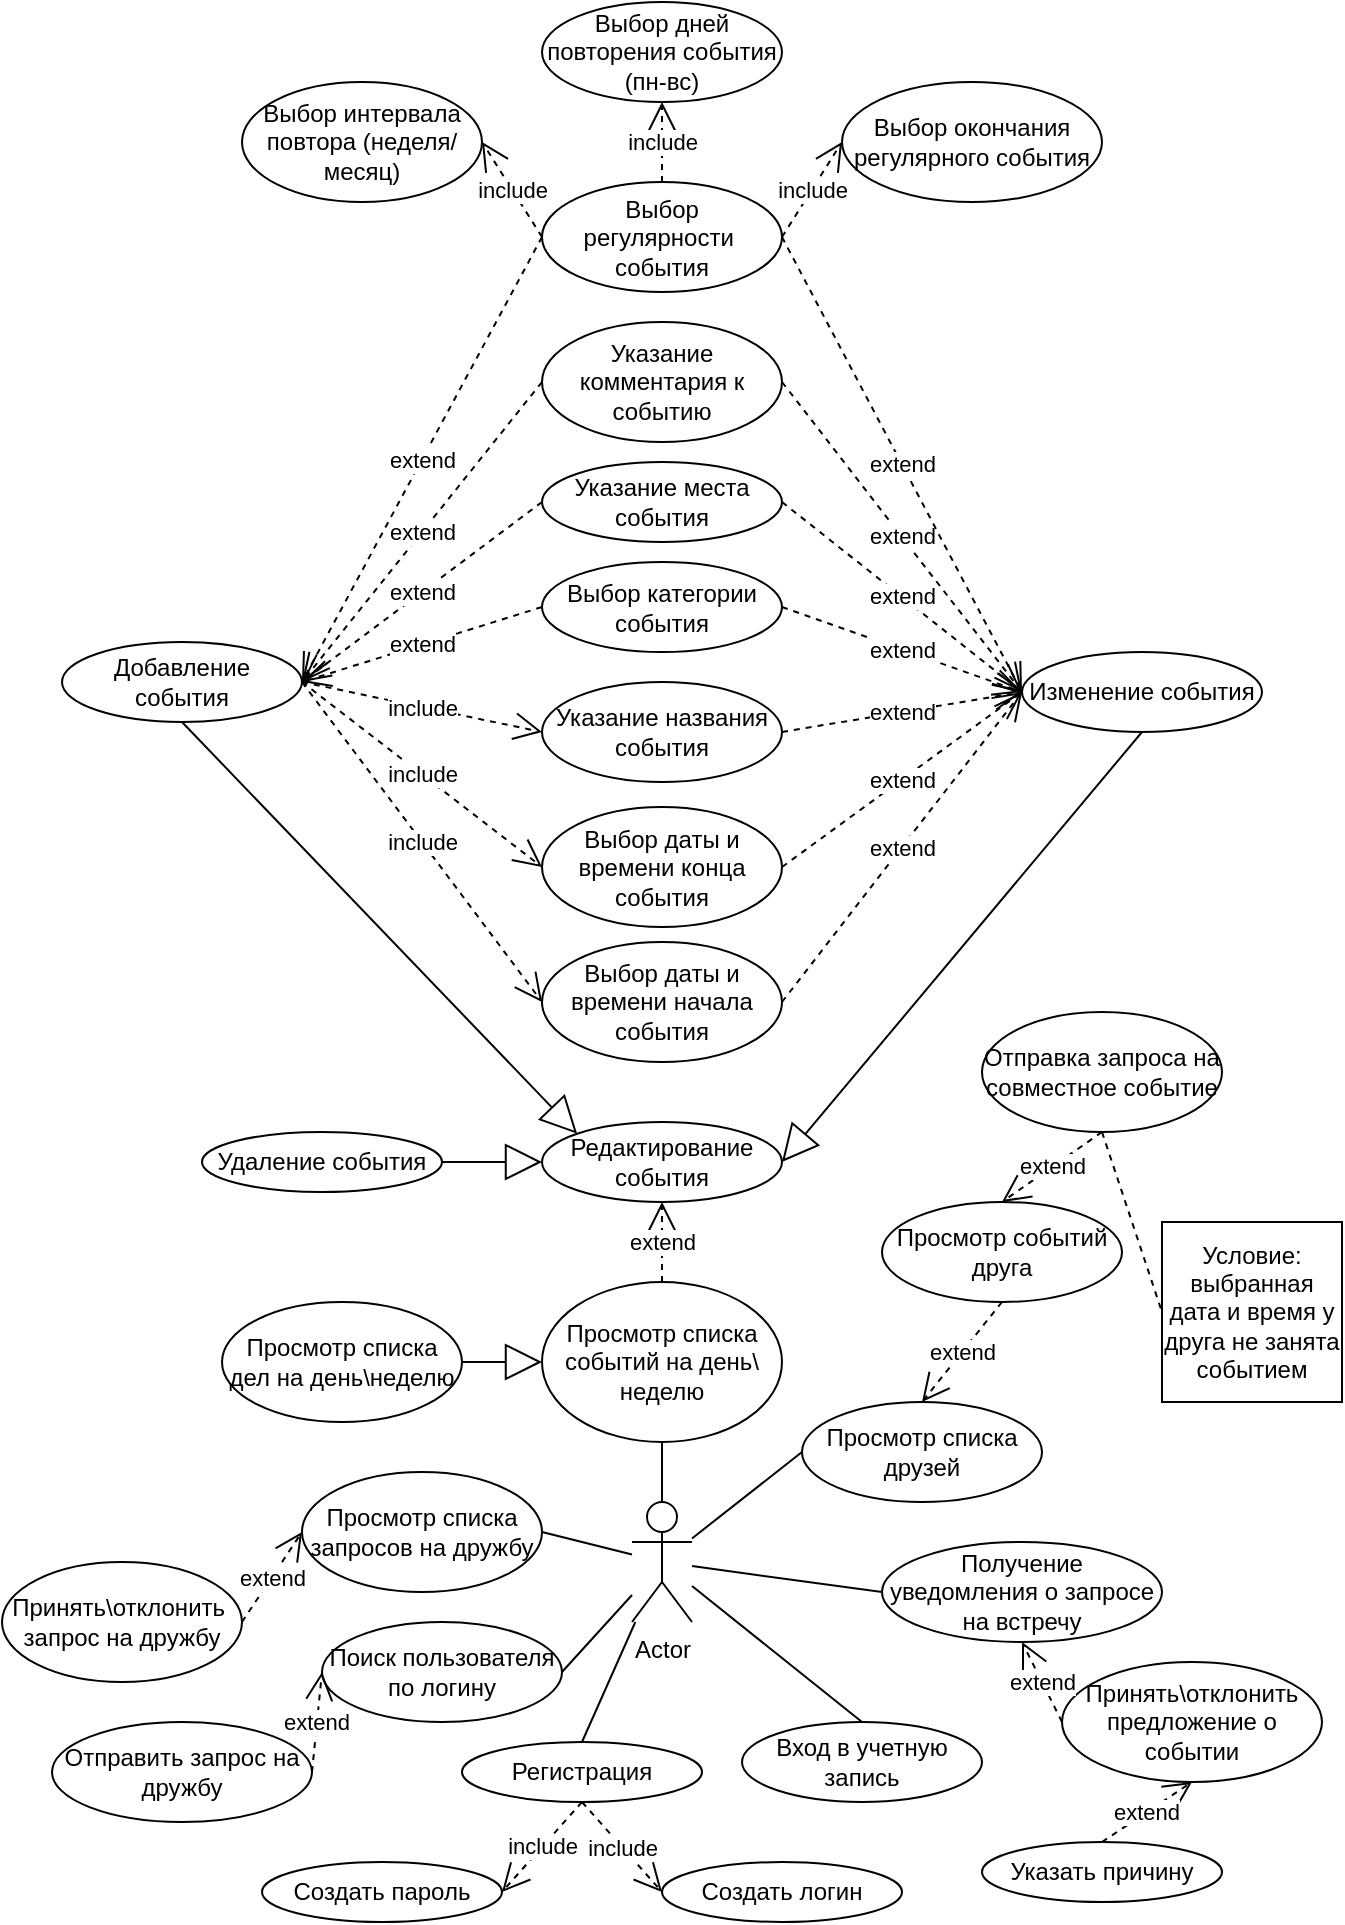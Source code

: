 <mxfile version="23.1.5" type="device">
  <diagram name="Страница — 1" id="qk1joRsQnlqjKl_1hVdG">
    <mxGraphModel dx="530" dy="606" grid="1" gridSize="10" guides="1" tooltips="1" connect="1" arrows="1" fold="1" page="1" pageScale="1" pageWidth="3300" pageHeight="4681" math="0" shadow="0">
      <root>
        <mxCell id="0" />
        <mxCell id="1" parent="0" />
        <mxCell id="AZSxyjbQPnSiPXunYd1c-1" value="Actor" style="shape=umlActor;verticalLabelPosition=bottom;verticalAlign=top;html=1;outlineConnect=0;" parent="1" vertex="1">
          <mxGeometry x="765" y="890" width="30" height="60" as="geometry" />
        </mxCell>
        <mxCell id="AZSxyjbQPnSiPXunYd1c-2" value="Просмотр списка друзей" style="ellipse;whiteSpace=wrap;html=1;" parent="1" vertex="1">
          <mxGeometry x="850" y="840" width="120" height="50" as="geometry" />
        </mxCell>
        <mxCell id="AZSxyjbQPnSiPXunYd1c-3" value="Просмотр списка запросов на дружбу" style="ellipse;whiteSpace=wrap;html=1;" parent="1" vertex="1">
          <mxGeometry x="600" y="875" width="120" height="60" as="geometry" />
        </mxCell>
        <mxCell id="AZSxyjbQPnSiPXunYd1c-5" value="Вход в учетную запись" style="ellipse;whiteSpace=wrap;html=1;" parent="1" vertex="1">
          <mxGeometry x="820" y="1000" width="120" height="40" as="geometry" />
        </mxCell>
        <mxCell id="AZSxyjbQPnSiPXunYd1c-6" value="Регистрация" style="ellipse;whiteSpace=wrap;html=1;" parent="1" vertex="1">
          <mxGeometry x="680" y="1010" width="120" height="30" as="geometry" />
        </mxCell>
        <mxCell id="AZSxyjbQPnSiPXunYd1c-7" value="Создать пароль" style="ellipse;whiteSpace=wrap;html=1;" parent="1" vertex="1">
          <mxGeometry x="580" y="1070" width="120" height="30" as="geometry" />
        </mxCell>
        <mxCell id="AZSxyjbQPnSiPXunYd1c-8" value="Создать логин" style="ellipse;whiteSpace=wrap;html=1;" parent="1" vertex="1">
          <mxGeometry x="780" y="1070" width="120" height="30" as="geometry" />
        </mxCell>
        <mxCell id="AZSxyjbQPnSiPXunYd1c-23" value="" style="endArrow=none;html=1;rounded=0;entryX=0.5;entryY=0;entryDx=0;entryDy=0;" parent="1" source="AZSxyjbQPnSiPXunYd1c-1" target="AZSxyjbQPnSiPXunYd1c-6" edge="1">
          <mxGeometry width="50" height="50" relative="1" as="geometry">
            <mxPoint x="920" y="1000" as="sourcePoint" />
            <mxPoint x="970" y="950" as="targetPoint" />
          </mxGeometry>
        </mxCell>
        <mxCell id="AZSxyjbQPnSiPXunYd1c-24" value="include" style="endArrow=open;endSize=12;dashed=1;html=1;rounded=0;exitX=0.5;exitY=1;exitDx=0;exitDy=0;entryX=0;entryY=0.5;entryDx=0;entryDy=0;" parent="1" source="AZSxyjbQPnSiPXunYd1c-6" target="AZSxyjbQPnSiPXunYd1c-8" edge="1">
          <mxGeometry x="0.007" width="160" relative="1" as="geometry">
            <mxPoint x="650" y="1190" as="sourcePoint" />
            <mxPoint x="810" y="1190" as="targetPoint" />
            <mxPoint as="offset" />
          </mxGeometry>
        </mxCell>
        <mxCell id="AZSxyjbQPnSiPXunYd1c-25" value="include" style="endArrow=open;endSize=12;dashed=1;html=1;rounded=0;exitX=0.5;exitY=1;exitDx=0;exitDy=0;entryX=1;entryY=0.5;entryDx=0;entryDy=0;" parent="1" source="AZSxyjbQPnSiPXunYd1c-6" target="AZSxyjbQPnSiPXunYd1c-7" edge="1">
          <mxGeometry width="160" relative="1" as="geometry">
            <mxPoint x="720" y="1120" as="sourcePoint" />
            <mxPoint x="800" y="1090" as="targetPoint" />
          </mxGeometry>
        </mxCell>
        <mxCell id="AZSxyjbQPnSiPXunYd1c-28" value="" style="endArrow=none;html=1;rounded=0;exitX=0.5;exitY=0;exitDx=0;exitDy=0;" parent="1" source="AZSxyjbQPnSiPXunYd1c-5" target="AZSxyjbQPnSiPXunYd1c-1" edge="1">
          <mxGeometry width="50" height="50" relative="1" as="geometry">
            <mxPoint x="800" y="940" as="sourcePoint" />
            <mxPoint x="880" y="940" as="targetPoint" />
          </mxGeometry>
        </mxCell>
        <mxCell id="AZSxyjbQPnSiPXunYd1c-29" value="Получение уведомления о запросе на встречу" style="ellipse;whiteSpace=wrap;html=1;" parent="1" vertex="1">
          <mxGeometry x="890" y="910" width="140" height="50" as="geometry" />
        </mxCell>
        <mxCell id="AZSxyjbQPnSiPXunYd1c-30" value="Поиск пользователя по логину" style="ellipse;whiteSpace=wrap;html=1;" parent="1" vertex="1">
          <mxGeometry x="610" y="950" width="120" height="50" as="geometry" />
        </mxCell>
        <mxCell id="AZSxyjbQPnSiPXunYd1c-31" value="" style="endArrow=none;html=1;rounded=0;exitX=0;exitY=0.5;exitDx=0;exitDy=0;" parent="1" source="AZSxyjbQPnSiPXunYd1c-2" target="AZSxyjbQPnSiPXunYd1c-1" edge="1">
          <mxGeometry width="50" height="50" relative="1" as="geometry">
            <mxPoint x="690" y="940" as="sourcePoint" />
            <mxPoint x="770" y="940" as="targetPoint" />
          </mxGeometry>
        </mxCell>
        <mxCell id="AZSxyjbQPnSiPXunYd1c-33" value="" style="endArrow=none;html=1;rounded=0;exitX=1;exitY=0.5;exitDx=0;exitDy=0;" parent="1" source="AZSxyjbQPnSiPXunYd1c-30" target="AZSxyjbQPnSiPXunYd1c-1" edge="1">
          <mxGeometry width="50" height="50" relative="1" as="geometry">
            <mxPoint x="730" y="1060" as="sourcePoint" />
            <mxPoint x="780" y="975" as="targetPoint" />
          </mxGeometry>
        </mxCell>
        <mxCell id="AZSxyjbQPnSiPXunYd1c-34" value="" style="endArrow=none;html=1;rounded=0;exitX=0;exitY=0.5;exitDx=0;exitDy=0;" parent="1" source="AZSxyjbQPnSiPXunYd1c-29" target="AZSxyjbQPnSiPXunYd1c-1" edge="1">
          <mxGeometry width="50" height="50" relative="1" as="geometry">
            <mxPoint x="740" y="1070" as="sourcePoint" />
            <mxPoint x="790" y="985" as="targetPoint" />
          </mxGeometry>
        </mxCell>
        <mxCell id="AZSxyjbQPnSiPXunYd1c-35" value="Принять\отклонить&amp;nbsp; запрос на дружбу" style="ellipse;whiteSpace=wrap;html=1;" parent="1" vertex="1">
          <mxGeometry x="450" y="920" width="120" height="60" as="geometry" />
        </mxCell>
        <mxCell id="AZSxyjbQPnSiPXunYd1c-36" value="extend" style="endArrow=open;endSize=12;dashed=1;html=1;rounded=0;exitX=1;exitY=0.5;exitDx=0;exitDy=0;entryX=0;entryY=0.5;entryDx=0;entryDy=0;" parent="1" source="AZSxyjbQPnSiPXunYd1c-35" target="AZSxyjbQPnSiPXunYd1c-3" edge="1">
          <mxGeometry width="160" relative="1" as="geometry">
            <mxPoint x="780" y="925" as="sourcePoint" />
            <mxPoint x="940" y="925" as="targetPoint" />
          </mxGeometry>
        </mxCell>
        <mxCell id="AZSxyjbQPnSiPXunYd1c-37" value="Просмотр событий друга" style="ellipse;whiteSpace=wrap;html=1;" parent="1" vertex="1">
          <mxGeometry x="890" y="740" width="120" height="50" as="geometry" />
        </mxCell>
        <mxCell id="AZSxyjbQPnSiPXunYd1c-38" value="extend" style="endArrow=open;endSize=12;dashed=1;html=1;rounded=0;exitX=0.5;exitY=1;exitDx=0;exitDy=0;entryX=0.5;entryY=0;entryDx=0;entryDy=0;" parent="1" source="AZSxyjbQPnSiPXunYd1c-37" target="AZSxyjbQPnSiPXunYd1c-2" edge="1">
          <mxGeometry width="160" relative="1" as="geometry">
            <mxPoint x="690" y="940" as="sourcePoint" />
            <mxPoint x="750" y="900" as="targetPoint" />
          </mxGeometry>
        </mxCell>
        <mxCell id="AZSxyjbQPnSiPXunYd1c-41" value="Отправка запроса на совместное событие" style="ellipse;whiteSpace=wrap;html=1;" parent="1" vertex="1">
          <mxGeometry x="940" y="645" width="120" height="60" as="geometry" />
        </mxCell>
        <mxCell id="AZSxyjbQPnSiPXunYd1c-42" value="extend" style="endArrow=open;endSize=12;dashed=1;html=1;rounded=0;exitX=0.5;exitY=1;exitDx=0;exitDy=0;entryX=0.5;entryY=0;entryDx=0;entryDy=0;" parent="1" source="AZSxyjbQPnSiPXunYd1c-41" target="AZSxyjbQPnSiPXunYd1c-37" edge="1">
          <mxGeometry width="160" relative="1" as="geometry">
            <mxPoint x="1050" y="940" as="sourcePoint" />
            <mxPoint x="990" y="900" as="targetPoint" />
          </mxGeometry>
        </mxCell>
        <mxCell id="AZSxyjbQPnSiPXunYd1c-44" value="Условие: выбранная дата и время у друга не занята событием" style="whiteSpace=wrap;html=1;aspect=fixed;" parent="1" vertex="1">
          <mxGeometry x="1030" y="750" width="90" height="90" as="geometry" />
        </mxCell>
        <mxCell id="AZSxyjbQPnSiPXunYd1c-45" value="" style="endArrow=none;dashed=1;html=1;rounded=0;entryX=0;entryY=0.5;entryDx=0;entryDy=0;exitX=0.5;exitY=1;exitDx=0;exitDy=0;" parent="1" source="AZSxyjbQPnSiPXunYd1c-41" target="AZSxyjbQPnSiPXunYd1c-44" edge="1">
          <mxGeometry width="50" height="50" relative="1" as="geometry">
            <mxPoint x="1120" y="940" as="sourcePoint" />
            <mxPoint x="1150" y="930" as="targetPoint" />
          </mxGeometry>
        </mxCell>
        <mxCell id="AZSxyjbQPnSiPXunYd1c-46" value="Указать причину" style="ellipse;whiteSpace=wrap;html=1;" parent="1" vertex="1">
          <mxGeometry x="940" y="1060" width="120" height="30" as="geometry" />
        </mxCell>
        <mxCell id="AZSxyjbQPnSiPXunYd1c-47" value="Принять\отклонить предложение о событии" style="ellipse;whiteSpace=wrap;html=1;" parent="1" vertex="1">
          <mxGeometry x="980" y="970" width="130" height="60" as="geometry" />
        </mxCell>
        <mxCell id="AZSxyjbQPnSiPXunYd1c-48" value="extend" style="endArrow=open;endSize=12;dashed=1;html=1;rounded=0;exitX=0;exitY=0.5;exitDx=0;exitDy=0;entryX=0.5;entryY=1;entryDx=0;entryDy=0;" parent="1" source="AZSxyjbQPnSiPXunYd1c-47" target="AZSxyjbQPnSiPXunYd1c-29" edge="1">
          <mxGeometry width="160" relative="1" as="geometry">
            <mxPoint x="1050" y="940" as="sourcePoint" />
            <mxPoint x="990" y="900" as="targetPoint" />
          </mxGeometry>
        </mxCell>
        <mxCell id="AZSxyjbQPnSiPXunYd1c-49" value="extend" style="endArrow=open;endSize=12;dashed=1;html=1;rounded=0;exitX=0.5;exitY=0;exitDx=0;exitDy=0;entryX=0.5;entryY=1;entryDx=0;entryDy=0;" parent="1" source="AZSxyjbQPnSiPXunYd1c-46" target="AZSxyjbQPnSiPXunYd1c-47" edge="1">
          <mxGeometry width="160" relative="1" as="geometry">
            <mxPoint x="1060" y="950" as="sourcePoint" />
            <mxPoint x="1000" y="910" as="targetPoint" />
          </mxGeometry>
        </mxCell>
        <mxCell id="AZSxyjbQPnSiPXunYd1c-51" value="Отправить запрос на дружбу" style="ellipse;whiteSpace=wrap;html=1;" parent="1" vertex="1">
          <mxGeometry x="475" y="1000" width="130" height="50" as="geometry" />
        </mxCell>
        <mxCell id="AZSxyjbQPnSiPXunYd1c-52" value="extend" style="endArrow=open;endSize=12;dashed=1;html=1;rounded=0;exitX=1;exitY=0.5;exitDx=0;exitDy=0;entryX=0;entryY=0.5;entryDx=0;entryDy=0;" parent="1" source="AZSxyjbQPnSiPXunYd1c-51" target="AZSxyjbQPnSiPXunYd1c-30" edge="1">
          <mxGeometry width="160" relative="1" as="geometry">
            <mxPoint x="590" y="995" as="sourcePoint" />
            <mxPoint x="650" y="955" as="targetPoint" />
          </mxGeometry>
        </mxCell>
        <mxCell id="AZSxyjbQPnSiPXunYd1c-53" value="Просмотр списка событий на день\ неделю" style="ellipse;whiteSpace=wrap;html=1;" parent="1" vertex="1">
          <mxGeometry x="720" y="780" width="120" height="80" as="geometry" />
        </mxCell>
        <mxCell id="AZSxyjbQPnSiPXunYd1c-54" value="" style="endArrow=none;html=1;rounded=0;exitX=0.5;exitY=1;exitDx=0;exitDy=0;" parent="1" source="AZSxyjbQPnSiPXunYd1c-53" target="AZSxyjbQPnSiPXunYd1c-1" edge="1">
          <mxGeometry width="50" height="50" relative="1" as="geometry">
            <mxPoint x="690" y="940" as="sourcePoint" />
            <mxPoint x="770" y="940" as="targetPoint" />
          </mxGeometry>
        </mxCell>
        <mxCell id="AZSxyjbQPnSiPXunYd1c-55" value="Просмотр списка дел на день\неделю" style="ellipse;whiteSpace=wrap;html=1;" parent="1" vertex="1">
          <mxGeometry x="560" y="790" width="120" height="60" as="geometry" />
        </mxCell>
        <mxCell id="AZSxyjbQPnSiPXunYd1c-56" value="" style="endArrow=block;endSize=16;endFill=0;html=1;rounded=0;exitX=1;exitY=0.5;exitDx=0;exitDy=0;entryX=0;entryY=0.5;entryDx=0;entryDy=0;" parent="1" source="AZSxyjbQPnSiPXunYd1c-55" target="AZSxyjbQPnSiPXunYd1c-53" edge="1">
          <mxGeometry width="160" relative="1" as="geometry">
            <mxPoint x="710" y="920" as="sourcePoint" />
            <mxPoint x="870" y="920" as="targetPoint" />
          </mxGeometry>
        </mxCell>
        <mxCell id="AZSxyjbQPnSiPXunYd1c-58" value="extend" style="endArrow=open;endSize=12;dashed=1;html=1;rounded=0;exitX=0.5;exitY=0;exitDx=0;exitDy=0;entryX=0.5;entryY=1;entryDx=0;entryDy=0;" parent="1" source="AZSxyjbQPnSiPXunYd1c-59" edge="1">
          <mxGeometry width="160" relative="1" as="geometry">
            <mxPoint x="970" y="1130" as="sourcePoint" />
            <mxPoint x="775.0" y="740" as="targetPoint" />
          </mxGeometry>
        </mxCell>
        <mxCell id="AZSxyjbQPnSiPXunYd1c-61" value="&lt;div style=&quot;&quot;&gt;&lt;span style=&quot;background-color: initial;&quot;&gt;Добавление события&lt;/span&gt;&lt;br&gt;&lt;/div&gt;" style="ellipse;whiteSpace=wrap;html=1;verticalAlign=middle;align=center;" parent="1" vertex="1">
          <mxGeometry x="480" y="460" width="120" height="40" as="geometry" />
        </mxCell>
        <mxCell id="AZSxyjbQPnSiPXunYd1c-62" value="&lt;div style=&quot;&quot;&gt;&lt;span style=&quot;background-color: initial;&quot;&gt;Удаление события&lt;/span&gt;&lt;br&gt;&lt;/div&gt;" style="ellipse;whiteSpace=wrap;html=1;verticalAlign=middle;align=center;" parent="1" vertex="1">
          <mxGeometry x="550" y="705" width="120" height="30" as="geometry" />
        </mxCell>
        <mxCell id="AZSxyjbQPnSiPXunYd1c-63" value="&lt;div style=&quot;&quot;&gt;&lt;span style=&quot;background-color: initial;&quot;&gt;Изменение события&lt;/span&gt;&lt;br&gt;&lt;/div&gt;" style="ellipse;whiteSpace=wrap;html=1;verticalAlign=middle;align=center;" parent="1" vertex="1">
          <mxGeometry x="960" y="465" width="120" height="40" as="geometry" />
        </mxCell>
        <mxCell id="AZSxyjbQPnSiPXunYd1c-67" value="&lt;div style=&quot;&quot;&gt;&lt;span style=&quot;background-color: initial;&quot;&gt;Указание места события&lt;/span&gt;&lt;br&gt;&lt;/div&gt;" style="ellipse;whiteSpace=wrap;html=1;verticalAlign=middle;align=center;" parent="1" vertex="1">
          <mxGeometry x="720" y="370" width="120" height="40" as="geometry" />
        </mxCell>
        <mxCell id="AZSxyjbQPnSiPXunYd1c-68" value="&lt;div style=&quot;&quot;&gt;&lt;span style=&quot;background-color: initial;&quot;&gt;Выбор даты и времени начала события&lt;/span&gt;&lt;br&gt;&lt;/div&gt;" style="ellipse;whiteSpace=wrap;html=1;verticalAlign=middle;align=center;" parent="1" vertex="1">
          <mxGeometry x="720" y="610" width="120" height="60" as="geometry" />
        </mxCell>
        <mxCell id="AZSxyjbQPnSiPXunYd1c-69" value="&lt;div style=&quot;&quot;&gt;&lt;span style=&quot;background-color: initial;&quot;&gt;Выбор даты и времени конца события&lt;/span&gt;&lt;br&gt;&lt;/div&gt;" style="ellipse;whiteSpace=wrap;html=1;verticalAlign=middle;align=center;" parent="1" vertex="1">
          <mxGeometry x="720" y="542.5" width="120" height="60" as="geometry" />
        </mxCell>
        <mxCell id="AZSxyjbQPnSiPXunYd1c-70" value="&lt;div style=&quot;&quot;&gt;&lt;span style=&quot;background-color: initial;&quot;&gt;Указание названия события&lt;/span&gt;&lt;br&gt;&lt;/div&gt;" style="ellipse;whiteSpace=wrap;html=1;verticalAlign=middle;align=center;" parent="1" vertex="1">
          <mxGeometry x="720" y="480" width="120" height="50" as="geometry" />
        </mxCell>
        <mxCell id="AZSxyjbQPnSiPXunYd1c-71" value="&lt;div style=&quot;&quot;&gt;&lt;span style=&quot;background-color: initial;&quot;&gt;Выбор категории события&lt;/span&gt;&lt;br&gt;&lt;/div&gt;" style="ellipse;whiteSpace=wrap;html=1;verticalAlign=middle;align=center;" parent="1" vertex="1">
          <mxGeometry x="720" y="420" width="120" height="45" as="geometry" />
        </mxCell>
        <mxCell id="AZSxyjbQPnSiPXunYd1c-72" value="&lt;div style=&quot;&quot;&gt;&lt;span style=&quot;background-color: initial;&quot;&gt;Выбор регулярности&amp;nbsp; события&lt;/span&gt;&lt;br&gt;&lt;/div&gt;" style="ellipse;whiteSpace=wrap;html=1;verticalAlign=middle;align=center;" parent="1" vertex="1">
          <mxGeometry x="720" y="230" width="120" height="55" as="geometry" />
        </mxCell>
        <mxCell id="AZSxyjbQPnSiPXunYd1c-73" value="&lt;div style=&quot;&quot;&gt;&lt;span style=&quot;background-color: initial;&quot;&gt;Указание комментария к событию&lt;/span&gt;&lt;br&gt;&lt;/div&gt;" style="ellipse;whiteSpace=wrap;html=1;verticalAlign=middle;align=center;" parent="1" vertex="1">
          <mxGeometry x="720" y="300" width="120" height="60" as="geometry" />
        </mxCell>
        <mxCell id="AZSxyjbQPnSiPXunYd1c-74" value="" style="endArrow=block;endSize=16;endFill=0;html=1;rounded=0;entryX=1;entryY=0.5;entryDx=0;entryDy=0;exitX=0.5;exitY=1;exitDx=0;exitDy=0;" parent="1" source="AZSxyjbQPnSiPXunYd1c-63" target="AZSxyjbQPnSiPXunYd1c-59" edge="1">
          <mxGeometry width="160" relative="1" as="geometry">
            <mxPoint x="630" y="532.5" as="sourcePoint" />
            <mxPoint x="790" y="532.5" as="targetPoint" />
          </mxGeometry>
        </mxCell>
        <mxCell id="AZSxyjbQPnSiPXunYd1c-75" value="" style="endArrow=block;endSize=16;endFill=0;html=1;rounded=0;exitX=0.5;exitY=1;exitDx=0;exitDy=0;entryX=0;entryY=0;entryDx=0;entryDy=0;" parent="1" source="AZSxyjbQPnSiPXunYd1c-61" target="AZSxyjbQPnSiPXunYd1c-59" edge="1">
          <mxGeometry width="160" relative="1" as="geometry">
            <mxPoint x="780" y="522.5" as="sourcePoint" />
            <mxPoint x="888" y="549.5" as="targetPoint" />
          </mxGeometry>
        </mxCell>
        <mxCell id="AZSxyjbQPnSiPXunYd1c-76" value="" style="endArrow=block;endSize=16;endFill=0;html=1;rounded=0;entryX=0;entryY=0.5;entryDx=0;entryDy=0;exitX=1;exitY=0.5;exitDx=0;exitDy=0;" parent="1" source="AZSxyjbQPnSiPXunYd1c-62" target="AZSxyjbQPnSiPXunYd1c-59" edge="1">
          <mxGeometry width="160" relative="1" as="geometry">
            <mxPoint x="870" y="552.5" as="sourcePoint" />
            <mxPoint x="978" y="619.5" as="targetPoint" />
          </mxGeometry>
        </mxCell>
        <mxCell id="AZSxyjbQPnSiPXunYd1c-80" value="extend" style="endArrow=open;endSize=12;dashed=1;html=1;rounded=0;exitX=0;exitY=0.5;exitDx=0;exitDy=0;entryX=1;entryY=0.5;entryDx=0;entryDy=0;" parent="1" source="AZSxyjbQPnSiPXunYd1c-73" target="AZSxyjbQPnSiPXunYd1c-61" edge="1">
          <mxGeometry width="160" relative="1" as="geometry">
            <mxPoint x="600" y="412.5" as="sourcePoint" />
            <mxPoint x="683" y="463.5" as="targetPoint" />
          </mxGeometry>
        </mxCell>
        <mxCell id="AZSxyjbQPnSiPXunYd1c-81" value="extend" style="endArrow=open;endSize=12;dashed=1;html=1;rounded=0;exitX=0;exitY=0.5;exitDx=0;exitDy=0;entryX=1;entryY=0.5;entryDx=0;entryDy=0;" parent="1" source="AZSxyjbQPnSiPXunYd1c-72" target="AZSxyjbQPnSiPXunYd1c-61" edge="1">
          <mxGeometry width="160" relative="1" as="geometry">
            <mxPoint x="592" y="413.5" as="sourcePoint" />
            <mxPoint x="730" y="512.5" as="targetPoint" />
          </mxGeometry>
        </mxCell>
        <mxCell id="AZSxyjbQPnSiPXunYd1c-82" value="extend" style="endArrow=open;endSize=12;dashed=1;html=1;rounded=0;exitX=0;exitY=0.5;exitDx=0;exitDy=0;entryX=1;entryY=0.5;entryDx=0;entryDy=0;" parent="1" source="AZSxyjbQPnSiPXunYd1c-71" target="AZSxyjbQPnSiPXunYd1c-61" edge="1">
          <mxGeometry width="160" relative="1" as="geometry">
            <mxPoint x="602" y="423.5" as="sourcePoint" />
            <mxPoint x="740" y="522.5" as="targetPoint" />
          </mxGeometry>
        </mxCell>
        <mxCell id="AZSxyjbQPnSiPXunYd1c-83" value="extend" style="endArrow=open;endSize=12;dashed=1;html=1;rounded=0;exitX=0;exitY=0.5;exitDx=0;exitDy=0;entryX=1;entryY=0.5;entryDx=0;entryDy=0;" parent="1" source="AZSxyjbQPnSiPXunYd1c-67" target="AZSxyjbQPnSiPXunYd1c-61" edge="1">
          <mxGeometry width="160" relative="1" as="geometry">
            <mxPoint x="612" y="433.5" as="sourcePoint" />
            <mxPoint x="780" y="482.5" as="targetPoint" />
          </mxGeometry>
        </mxCell>
        <mxCell id="AZSxyjbQPnSiPXunYd1c-84" value="include" style="endArrow=open;endSize=12;dashed=1;html=1;rounded=0;exitX=1;exitY=0.5;exitDx=0;exitDy=0;entryX=0;entryY=0.5;entryDx=0;entryDy=0;" parent="1" source="AZSxyjbQPnSiPXunYd1c-61" target="AZSxyjbQPnSiPXunYd1c-70" edge="1">
          <mxGeometry width="160" relative="1" as="geometry">
            <mxPoint x="760" y="542.5" as="sourcePoint" />
            <mxPoint x="622" y="443.5" as="targetPoint" />
          </mxGeometry>
        </mxCell>
        <mxCell id="AZSxyjbQPnSiPXunYd1c-85" value="include" style="endArrow=open;endSize=12;dashed=1;html=1;rounded=0;exitX=1;exitY=0.5;exitDx=0;exitDy=0;entryX=0;entryY=0.5;entryDx=0;entryDy=0;" parent="1" source="AZSxyjbQPnSiPXunYd1c-61" target="AZSxyjbQPnSiPXunYd1c-69" edge="1">
          <mxGeometry width="160" relative="1" as="geometry">
            <mxPoint x="770" y="552.5" as="sourcePoint" />
            <mxPoint x="632" y="453.5" as="targetPoint" />
          </mxGeometry>
        </mxCell>
        <mxCell id="AZSxyjbQPnSiPXunYd1c-86" value="include" style="endArrow=open;endSize=12;dashed=1;html=1;rounded=0;exitX=1;exitY=0.5;exitDx=0;exitDy=0;entryX=0;entryY=0.5;entryDx=0;entryDy=0;" parent="1" source="AZSxyjbQPnSiPXunYd1c-61" target="AZSxyjbQPnSiPXunYd1c-68" edge="1">
          <mxGeometry width="160" relative="1" as="geometry">
            <mxPoint x="780" y="562.5" as="sourcePoint" />
            <mxPoint x="642" y="463.5" as="targetPoint" />
          </mxGeometry>
        </mxCell>
        <mxCell id="AZSxyjbQPnSiPXunYd1c-59" value="&lt;div style=&quot;&quot;&gt;&lt;span style=&quot;background-color: initial;&quot;&gt;Редактирование события&lt;/span&gt;&lt;br&gt;&lt;/div&gt;" style="ellipse;whiteSpace=wrap;html=1;verticalAlign=middle;align=center;" parent="1" vertex="1">
          <mxGeometry x="720" y="700" width="120" height="40" as="geometry" />
        </mxCell>
        <mxCell id="AZSxyjbQPnSiPXunYd1c-92" value="extend" style="endArrow=open;endSize=12;dashed=1;html=1;rounded=0;exitX=0.5;exitY=0;exitDx=0;exitDy=0;entryX=0.5;entryY=1;entryDx=0;entryDy=0;" parent="1" source="AZSxyjbQPnSiPXunYd1c-53" target="AZSxyjbQPnSiPXunYd1c-59" edge="1">
          <mxGeometry width="160" relative="1" as="geometry">
            <mxPoint x="970" y="1130" as="sourcePoint" />
            <mxPoint x="910" y="1090" as="targetPoint" />
          </mxGeometry>
        </mxCell>
        <mxCell id="AZSxyjbQPnSiPXunYd1c-93" value="extend" style="endArrow=open;endSize=12;dashed=1;html=1;rounded=0;entryX=0;entryY=0.5;entryDx=0;entryDy=0;exitX=1;exitY=0.5;exitDx=0;exitDy=0;" parent="1" source="AZSxyjbQPnSiPXunYd1c-73" target="AZSxyjbQPnSiPXunYd1c-63" edge="1">
          <mxGeometry width="160" relative="1" as="geometry">
            <mxPoint x="610" y="490" as="sourcePoint" />
            <mxPoint x="940" y="390" as="targetPoint" />
          </mxGeometry>
        </mxCell>
        <mxCell id="AZSxyjbQPnSiPXunYd1c-94" value="extend" style="endArrow=open;endSize=12;dashed=1;html=1;rounded=0;entryX=0;entryY=0.5;entryDx=0;entryDy=0;exitX=1;exitY=0.5;exitDx=0;exitDy=0;" parent="1" source="AZSxyjbQPnSiPXunYd1c-72" target="AZSxyjbQPnSiPXunYd1c-63" edge="1">
          <mxGeometry width="160" relative="1" as="geometry">
            <mxPoint x="845" y="270" as="sourcePoint" />
            <mxPoint x="980" y="530" as="targetPoint" />
          </mxGeometry>
        </mxCell>
        <mxCell id="AZSxyjbQPnSiPXunYd1c-95" value="extend" style="endArrow=open;endSize=12;dashed=1;html=1;rounded=0;entryX=0;entryY=0.5;entryDx=0;entryDy=0;exitX=1;exitY=0.5;exitDx=0;exitDy=0;" parent="1" source="AZSxyjbQPnSiPXunYd1c-67" target="AZSxyjbQPnSiPXunYd1c-63" edge="1">
          <mxGeometry width="160" relative="1" as="geometry">
            <mxPoint x="855" y="280" as="sourcePoint" />
            <mxPoint x="1030" y="505" as="targetPoint" />
          </mxGeometry>
        </mxCell>
        <mxCell id="AZSxyjbQPnSiPXunYd1c-96" value="extend" style="endArrow=open;endSize=12;dashed=1;html=1;rounded=0;entryX=0;entryY=0.5;entryDx=0;entryDy=0;exitX=1;exitY=0.5;exitDx=0;exitDy=0;" parent="1" source="AZSxyjbQPnSiPXunYd1c-71" target="AZSxyjbQPnSiPXunYd1c-63" edge="1">
          <mxGeometry width="160" relative="1" as="geometry">
            <mxPoint x="865" y="290" as="sourcePoint" />
            <mxPoint x="1040" y="515" as="targetPoint" />
          </mxGeometry>
        </mxCell>
        <mxCell id="AZSxyjbQPnSiPXunYd1c-97" value="extend" style="endArrow=open;endSize=12;dashed=1;html=1;rounded=0;entryX=0;entryY=0.5;entryDx=0;entryDy=0;exitX=1;exitY=0.5;exitDx=0;exitDy=0;" parent="1" source="AZSxyjbQPnSiPXunYd1c-70" target="AZSxyjbQPnSiPXunYd1c-63" edge="1">
          <mxGeometry width="160" relative="1" as="geometry">
            <mxPoint x="875" y="300" as="sourcePoint" />
            <mxPoint x="1050" y="525" as="targetPoint" />
          </mxGeometry>
        </mxCell>
        <mxCell id="AZSxyjbQPnSiPXunYd1c-98" value="extend" style="endArrow=open;endSize=12;dashed=1;html=1;rounded=0;entryX=0;entryY=0.5;entryDx=0;entryDy=0;exitX=1;exitY=0.5;exitDx=0;exitDy=0;" parent="1" source="AZSxyjbQPnSiPXunYd1c-69" target="AZSxyjbQPnSiPXunYd1c-63" edge="1">
          <mxGeometry width="160" relative="1" as="geometry">
            <mxPoint x="885" y="310" as="sourcePoint" />
            <mxPoint x="1060" y="535" as="targetPoint" />
          </mxGeometry>
        </mxCell>
        <mxCell id="AZSxyjbQPnSiPXunYd1c-99" value="extend" style="endArrow=open;endSize=12;dashed=1;html=1;rounded=0;entryX=0;entryY=0.5;entryDx=0;entryDy=0;exitX=1;exitY=0.5;exitDx=0;exitDy=0;" parent="1" source="AZSxyjbQPnSiPXunYd1c-68" target="AZSxyjbQPnSiPXunYd1c-63" edge="1">
          <mxGeometry width="160" relative="1" as="geometry">
            <mxPoint x="895" y="320" as="sourcePoint" />
            <mxPoint x="1070" y="545" as="targetPoint" />
          </mxGeometry>
        </mxCell>
        <mxCell id="AZSxyjbQPnSiPXunYd1c-100" value="" style="endArrow=none;html=1;rounded=0;exitX=1;exitY=0.5;exitDx=0;exitDy=0;" parent="1" source="AZSxyjbQPnSiPXunYd1c-3" target="AZSxyjbQPnSiPXunYd1c-1" edge="1">
          <mxGeometry width="50" height="50" relative="1" as="geometry">
            <mxPoint x="850" y="1000" as="sourcePoint" />
            <mxPoint x="800" y="946" as="targetPoint" />
          </mxGeometry>
        </mxCell>
        <mxCell id="AZSxyjbQPnSiPXunYd1c-102" value="Выбор окончания регулярного события" style="ellipse;whiteSpace=wrap;html=1;" parent="1" vertex="1">
          <mxGeometry x="870" y="180" width="130" height="60" as="geometry" />
        </mxCell>
        <mxCell id="AZSxyjbQPnSiPXunYd1c-103" value="Выбор дней повторения события (пн-вс)" style="ellipse;whiteSpace=wrap;html=1;" parent="1" vertex="1">
          <mxGeometry x="720" y="140" width="120" height="50" as="geometry" />
        </mxCell>
        <mxCell id="AZSxyjbQPnSiPXunYd1c-104" value="Выбор интервала повтора (неделя/ месяц)" style="ellipse;whiteSpace=wrap;html=1;" parent="1" vertex="1">
          <mxGeometry x="570" y="180" width="120" height="60" as="geometry" />
        </mxCell>
        <mxCell id="AZSxyjbQPnSiPXunYd1c-106" value="include" style="endArrow=open;endSize=12;dashed=1;html=1;rounded=0;exitX=0;exitY=0.5;exitDx=0;exitDy=0;entryX=1;entryY=0.5;entryDx=0;entryDy=0;" parent="1" source="AZSxyjbQPnSiPXunYd1c-72" target="AZSxyjbQPnSiPXunYd1c-104" edge="1">
          <mxGeometry width="160" relative="1" as="geometry">
            <mxPoint x="610" y="490" as="sourcePoint" />
            <mxPoint x="730" y="515" as="targetPoint" />
          </mxGeometry>
        </mxCell>
        <mxCell id="AZSxyjbQPnSiPXunYd1c-108" value="include" style="endArrow=open;endSize=12;dashed=1;html=1;rounded=0;exitX=0.5;exitY=0;exitDx=0;exitDy=0;entryX=0.5;entryY=1;entryDx=0;entryDy=0;" parent="1" source="AZSxyjbQPnSiPXunYd1c-72" target="AZSxyjbQPnSiPXunYd1c-103" edge="1">
          <mxGeometry width="160" relative="1" as="geometry">
            <mxPoint x="730" y="268" as="sourcePoint" />
            <mxPoint x="700" y="220" as="targetPoint" />
          </mxGeometry>
        </mxCell>
        <mxCell id="AZSxyjbQPnSiPXunYd1c-109" value="include" style="endArrow=open;endSize=12;dashed=1;html=1;rounded=0;exitX=1;exitY=0.5;exitDx=0;exitDy=0;entryX=0;entryY=0.5;entryDx=0;entryDy=0;" parent="1" source="AZSxyjbQPnSiPXunYd1c-72" target="AZSxyjbQPnSiPXunYd1c-102" edge="1">
          <mxGeometry width="160" relative="1" as="geometry">
            <mxPoint x="730" y="268" as="sourcePoint" />
            <mxPoint x="700" y="220" as="targetPoint" />
          </mxGeometry>
        </mxCell>
      </root>
    </mxGraphModel>
  </diagram>
</mxfile>
